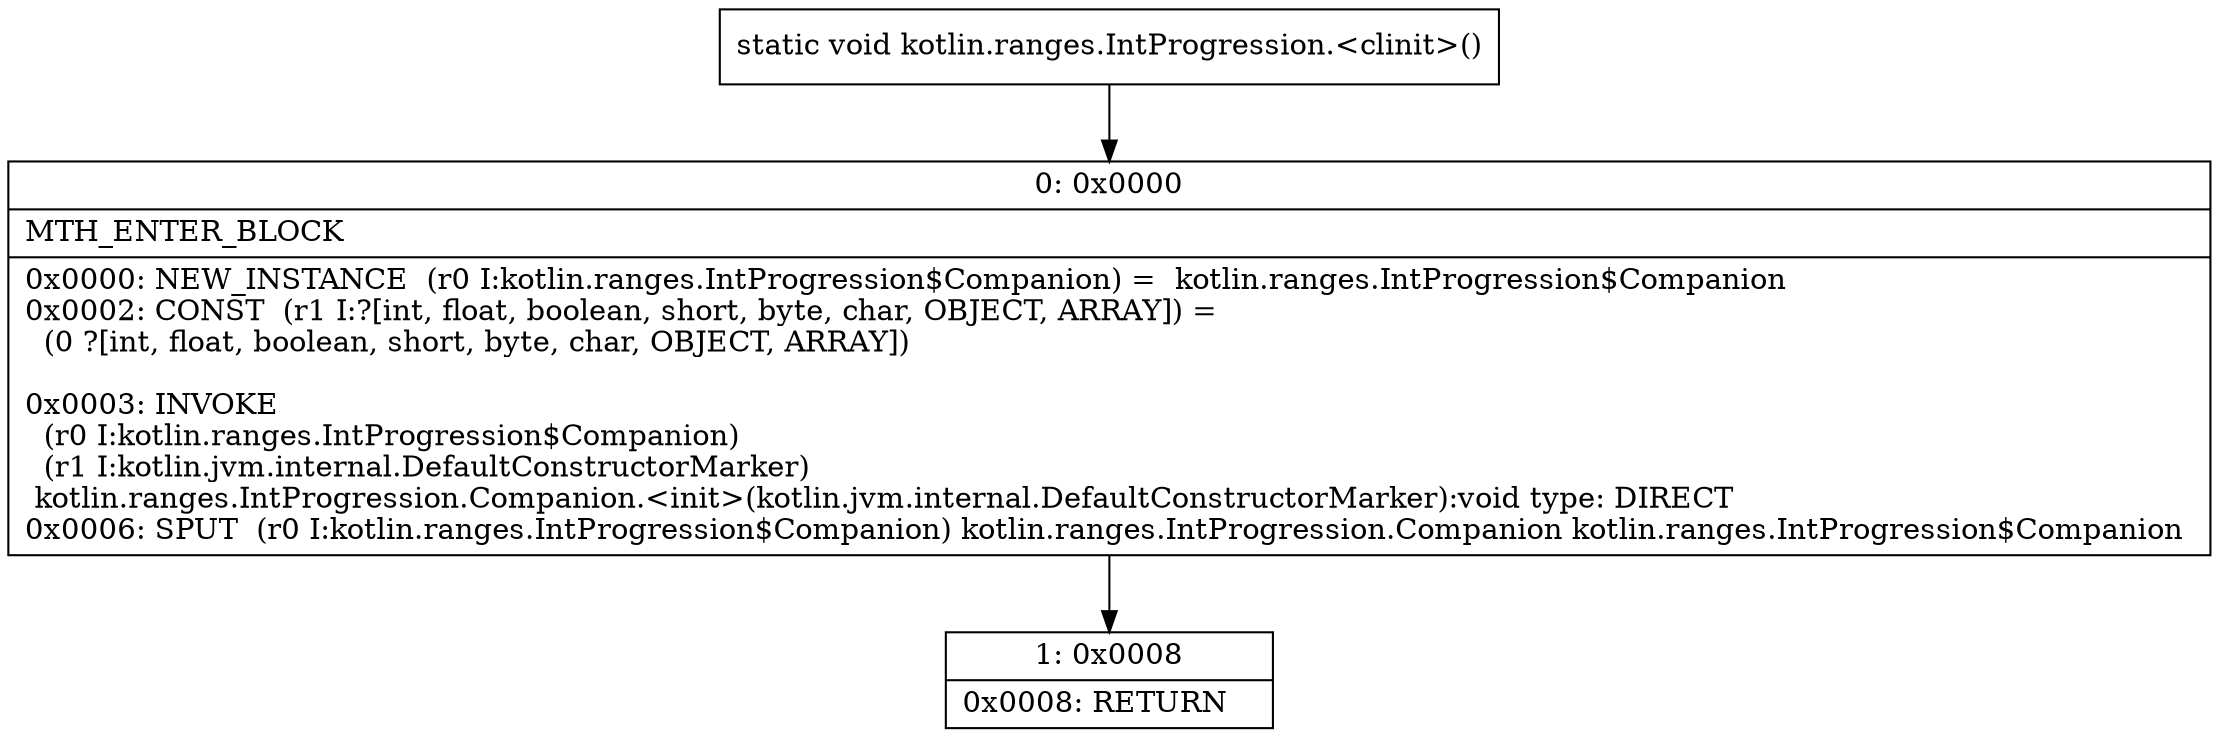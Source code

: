 digraph "CFG forkotlin.ranges.IntProgression.\<clinit\>()V" {
Node_0 [shape=record,label="{0\:\ 0x0000|MTH_ENTER_BLOCK\l|0x0000: NEW_INSTANCE  (r0 I:kotlin.ranges.IntProgression$Companion) =  kotlin.ranges.IntProgression$Companion \l0x0002: CONST  (r1 I:?[int, float, boolean, short, byte, char, OBJECT, ARRAY]) = \l  (0 ?[int, float, boolean, short, byte, char, OBJECT, ARRAY])\l \l0x0003: INVOKE  \l  (r0 I:kotlin.ranges.IntProgression$Companion)\l  (r1 I:kotlin.jvm.internal.DefaultConstructorMarker)\l kotlin.ranges.IntProgression.Companion.\<init\>(kotlin.jvm.internal.DefaultConstructorMarker):void type: DIRECT \l0x0006: SPUT  (r0 I:kotlin.ranges.IntProgression$Companion) kotlin.ranges.IntProgression.Companion kotlin.ranges.IntProgression$Companion \l}"];
Node_1 [shape=record,label="{1\:\ 0x0008|0x0008: RETURN   \l}"];
MethodNode[shape=record,label="{static void kotlin.ranges.IntProgression.\<clinit\>() }"];
MethodNode -> Node_0;
Node_0 -> Node_1;
}

